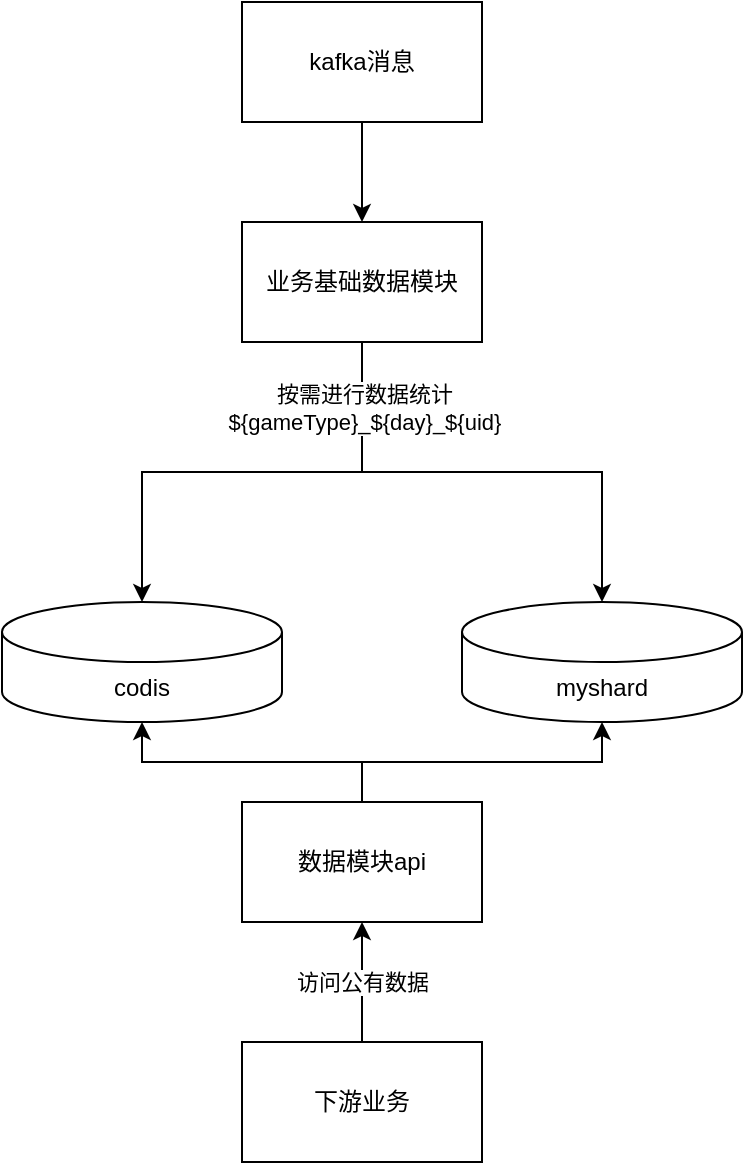 <mxfile version="21.6.6" type="github">
  <diagram name="第 1 页" id="89b9G1f62LetFLGM5Pli">
    <mxGraphModel dx="1892" dy="1125" grid="1" gridSize="10" guides="1" tooltips="1" connect="1" arrows="1" fold="1" page="1" pageScale="1" pageWidth="827" pageHeight="1169" math="0" shadow="0">
      <root>
        <mxCell id="0" />
        <mxCell id="1" parent="0" />
        <mxCell id="0nxmsXN7sLe2XQtt2qV0-3" value="" style="edgeStyle=orthogonalEdgeStyle;rounded=0;orthogonalLoop=1;jettySize=auto;html=1;" parent="1" source="0nxmsXN7sLe2XQtt2qV0-1" target="0nxmsXN7sLe2XQtt2qV0-2" edge="1">
          <mxGeometry relative="1" as="geometry" />
        </mxCell>
        <mxCell id="0nxmsXN7sLe2XQtt2qV0-1" value="kafka消息" style="rounded=0;whiteSpace=wrap;html=1;" parent="1" vertex="1">
          <mxGeometry x="340" y="80" width="120" height="60" as="geometry" />
        </mxCell>
        <mxCell id="0nxmsXN7sLe2XQtt2qV0-7" style="edgeStyle=orthogonalEdgeStyle;rounded=0;orthogonalLoop=1;jettySize=auto;html=1;entryX=0.5;entryY=0;entryDx=0;entryDy=0;entryPerimeter=0;" parent="1" source="0nxmsXN7sLe2XQtt2qV0-2" target="0nxmsXN7sLe2XQtt2qV0-6" edge="1">
          <mxGeometry relative="1" as="geometry" />
        </mxCell>
        <mxCell id="0nxmsXN7sLe2XQtt2qV0-11" style="edgeStyle=orthogonalEdgeStyle;rounded=0;orthogonalLoop=1;jettySize=auto;html=1;entryX=0.5;entryY=0;entryDx=0;entryDy=0;entryPerimeter=0;" parent="1" source="0nxmsXN7sLe2XQtt2qV0-2" target="0nxmsXN7sLe2XQtt2qV0-10" edge="1">
          <mxGeometry relative="1" as="geometry" />
        </mxCell>
        <mxCell id="0nxmsXN7sLe2XQtt2qV0-12" value="按需进行数据统计&lt;br&gt;${gameType}_${day}_${uid}" style="edgeLabel;html=1;align=center;verticalAlign=middle;resizable=0;points=[];" parent="0nxmsXN7sLe2XQtt2qV0-11" vertex="1" connectable="0">
          <mxGeometry x="-0.736" y="1" relative="1" as="geometry">
            <mxPoint as="offset" />
          </mxGeometry>
        </mxCell>
        <mxCell id="0nxmsXN7sLe2XQtt2qV0-2" value="业务基础数据模块" style="rounded=0;whiteSpace=wrap;html=1;" parent="1" vertex="1">
          <mxGeometry x="340" y="190" width="120" height="60" as="geometry" />
        </mxCell>
        <mxCell id="0nxmsXN7sLe2XQtt2qV0-6" value="codis" style="shape=cylinder3;whiteSpace=wrap;html=1;boundedLbl=1;backgroundOutline=1;size=15;" parent="1" vertex="1">
          <mxGeometry x="220" y="380" width="140" height="60" as="geometry" />
        </mxCell>
        <mxCell id="0nxmsXN7sLe2XQtt2qV0-10" value="myshard" style="shape=cylinder3;whiteSpace=wrap;html=1;boundedLbl=1;backgroundOutline=1;size=15;" parent="1" vertex="1">
          <mxGeometry x="450" y="380" width="140" height="60" as="geometry" />
        </mxCell>
        <mxCell id="I6ErpGawV2iA_wlPjvWq-5" value="访问公有数据" style="edgeStyle=orthogonalEdgeStyle;rounded=0;orthogonalLoop=1;jettySize=auto;html=1;entryX=0.5;entryY=1;entryDx=0;entryDy=0;" edge="1" parent="1" source="I6ErpGawV2iA_wlPjvWq-1" target="I6ErpGawV2iA_wlPjvWq-2">
          <mxGeometry relative="1" as="geometry">
            <mxPoint x="540" y="590" as="targetPoint" />
          </mxGeometry>
        </mxCell>
        <mxCell id="I6ErpGawV2iA_wlPjvWq-1" value="下游业务" style="rounded=0;whiteSpace=wrap;html=1;" vertex="1" parent="1">
          <mxGeometry x="340" y="600" width="120" height="60" as="geometry" />
        </mxCell>
        <mxCell id="I6ErpGawV2iA_wlPjvWq-3" style="edgeStyle=orthogonalEdgeStyle;rounded=0;orthogonalLoop=1;jettySize=auto;html=1;entryX=0.5;entryY=1;entryDx=0;entryDy=0;entryPerimeter=0;" edge="1" parent="1" source="I6ErpGawV2iA_wlPjvWq-2" target="0nxmsXN7sLe2XQtt2qV0-6">
          <mxGeometry relative="1" as="geometry" />
        </mxCell>
        <mxCell id="I6ErpGawV2iA_wlPjvWq-4" style="edgeStyle=orthogonalEdgeStyle;rounded=0;orthogonalLoop=1;jettySize=auto;html=1;entryX=0.5;entryY=1;entryDx=0;entryDy=0;entryPerimeter=0;" edge="1" parent="1" source="I6ErpGawV2iA_wlPjvWq-2" target="0nxmsXN7sLe2XQtt2qV0-10">
          <mxGeometry relative="1" as="geometry" />
        </mxCell>
        <mxCell id="I6ErpGawV2iA_wlPjvWq-2" value="数据模块api" style="rounded=0;whiteSpace=wrap;html=1;" vertex="1" parent="1">
          <mxGeometry x="340" y="480" width="120" height="60" as="geometry" />
        </mxCell>
      </root>
    </mxGraphModel>
  </diagram>
</mxfile>
